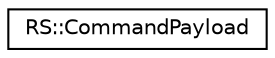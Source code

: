 digraph "Иерархия классов. Графический вид."
{
 // LATEX_PDF_SIZE
  edge [fontname="Helvetica",fontsize="10",labelfontname="Helvetica",labelfontsize="10"];
  node [fontname="Helvetica",fontsize="10",shape=record];
  rankdir="LR";
  Node0 [label="RS::CommandPayload",height=0.2,width=0.4,color="black", fillcolor="white", style="filled",URL="$struct_r_s_1_1_command_payload.html",tooltip="Полезная нагрузка командного сообщения, содержит номер команды и аргумент"];
}
